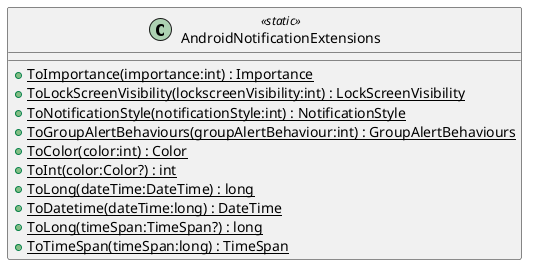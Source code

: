 @startuml
class AndroidNotificationExtensions <<static>> {
    + {static} ToImportance(importance:int) : Importance
    + {static} ToLockScreenVisibility(lockscreenVisibility:int) : LockScreenVisibility
    + {static} ToNotificationStyle(notificationStyle:int) : NotificationStyle
    + {static} ToGroupAlertBehaviours(groupAlertBehaviour:int) : GroupAlertBehaviours
    + {static} ToColor(color:int) : Color
    + {static} ToInt(color:Color?) : int
    + {static} ToLong(dateTime:DateTime) : long
    + {static} ToDatetime(dateTime:long) : DateTime
    + {static} ToLong(timeSpan:TimeSpan?) : long
    + {static} ToTimeSpan(timeSpan:long) : TimeSpan
}
@enduml
